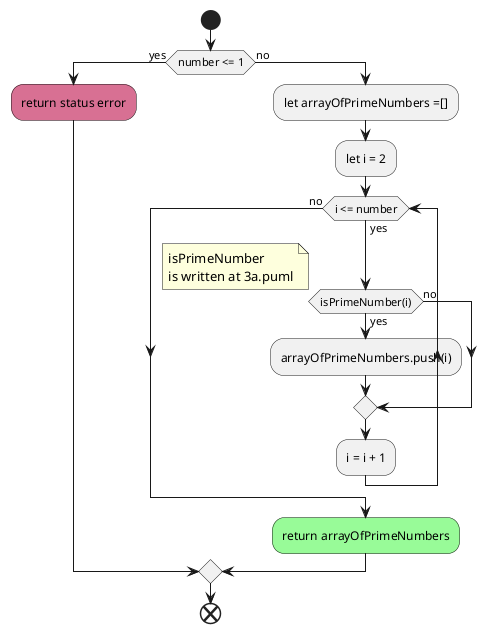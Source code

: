 @startuml findPrimeNumbers
start
    if(number <= 1) then (yes)
        #PaleVioletRed:return status error;
    else (no)
        :let arrayOfPrimeNumbers =[];
        :let i = 2;
        while(i <= number) is (yes)
            if(isPrimeNumber(i)) then (yes)
            note right
                isPrimeNumber
                is written at 3a.puml
            end note
                :arrayOfPrimeNumbers.push(i);
            else (no)
            endif
            :i = i + 1;
        endwhile (no)
        #PaleGreen:return arrayOfPrimeNumbers;
    endif
end
@enduml